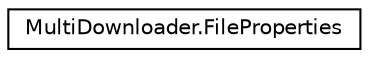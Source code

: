 digraph "Graphical Class Hierarchy"
{
 // LATEX_PDF_SIZE
  edge [fontname="Helvetica",fontsize="10",labelfontname="Helvetica",labelfontsize="10"];
  node [fontname="Helvetica",fontsize="10",shape=record];
  rankdir="LR";
  Node0 [label="MultiDownloader.FileProperties",height=0.2,width=0.4,color="black", fillcolor="white", style="filled",URL="$class_multi_downloader_1_1_file_properties.html",tooltip="Properties of a file."];
}
